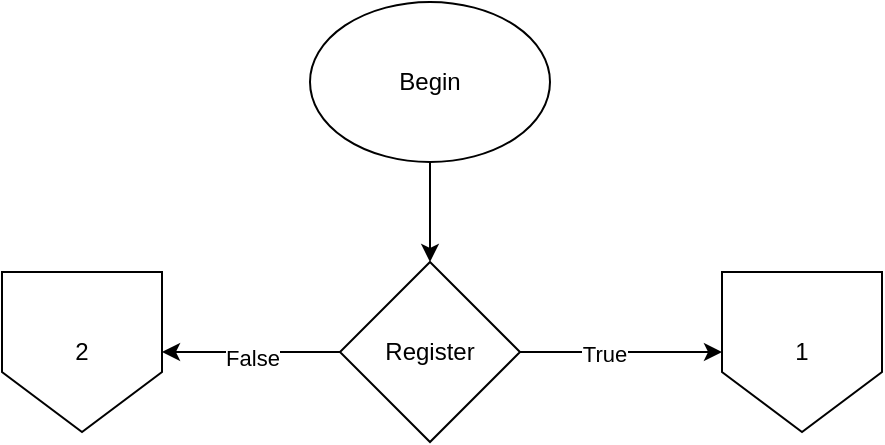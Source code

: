 <mxfile version="24.7.14" pages="4">
  <diagram name="Home" id="14ouls304oqn8meXeB7S">
    <mxGraphModel dx="1372" dy="820" grid="1" gridSize="10" guides="1" tooltips="1" connect="1" arrows="1" fold="1" page="1" pageScale="1" pageWidth="827" pageHeight="1169" math="0" shadow="0">
      <root>
        <mxCell id="0" />
        <mxCell id="1" parent="0" />
        <mxCell id="mM7N1gJTT3vT-ZBSGrRl-6" value="" style="edgeStyle=orthogonalEdgeStyle;rounded=0;orthogonalLoop=1;jettySize=auto;html=1;" parent="1" source="mM7N1gJTT3vT-ZBSGrRl-1" target="mM7N1gJTT3vT-ZBSGrRl-4" edge="1">
          <mxGeometry relative="1" as="geometry" />
        </mxCell>
        <mxCell id="mM7N1gJTT3vT-ZBSGrRl-1" value="Begin" style="ellipse;whiteSpace=wrap;html=1;" parent="1" vertex="1">
          <mxGeometry x="354" y="30" width="120" height="80" as="geometry" />
        </mxCell>
        <mxCell id="mM7N1gJTT3vT-ZBSGrRl-13" value="" style="edgeStyle=orthogonalEdgeStyle;rounded=0;orthogonalLoop=1;jettySize=auto;html=1;" parent="1" source="mM7N1gJTT3vT-ZBSGrRl-4" target="mM7N1gJTT3vT-ZBSGrRl-7" edge="1">
          <mxGeometry relative="1" as="geometry" />
        </mxCell>
        <mxCell id="hh8kq7U29cbinEG50e-f-1" value="False" style="edgeLabel;html=1;align=center;verticalAlign=middle;resizable=0;points=[];" parent="mM7N1gJTT3vT-ZBSGrRl-13" vertex="1" connectable="0">
          <mxGeometry x="0.004" y="3" relative="1" as="geometry">
            <mxPoint as="offset" />
          </mxGeometry>
        </mxCell>
        <mxCell id="mM7N1gJTT3vT-ZBSGrRl-14" value="" style="edgeStyle=orthogonalEdgeStyle;rounded=0;orthogonalLoop=1;jettySize=auto;html=1;" parent="1" source="mM7N1gJTT3vT-ZBSGrRl-4" target="mM7N1gJTT3vT-ZBSGrRl-8" edge="1">
          <mxGeometry relative="1" as="geometry" />
        </mxCell>
        <mxCell id="hh8kq7U29cbinEG50e-f-2" value="True" style="edgeLabel;html=1;align=center;verticalAlign=middle;resizable=0;points=[];" parent="mM7N1gJTT3vT-ZBSGrRl-14" vertex="1" connectable="0">
          <mxGeometry x="-0.17" y="-1" relative="1" as="geometry">
            <mxPoint as="offset" />
          </mxGeometry>
        </mxCell>
        <mxCell id="mM7N1gJTT3vT-ZBSGrRl-4" value="Register" style="rhombus;whiteSpace=wrap;html=1;" parent="1" vertex="1">
          <mxGeometry x="369" y="160" width="90" height="90" as="geometry" />
        </mxCell>
        <mxCell id="mM7N1gJTT3vT-ZBSGrRl-7" value="2" style="shape=offPageConnector;whiteSpace=wrap;html=1;" parent="1" vertex="1">
          <mxGeometry x="200" y="165" width="80" height="80" as="geometry" />
        </mxCell>
        <mxCell id="mM7N1gJTT3vT-ZBSGrRl-8" value="1" style="shape=offPageConnector;whiteSpace=wrap;html=1;" parent="1" vertex="1">
          <mxGeometry x="560" y="165" width="80" height="80" as="geometry" />
        </mxCell>
      </root>
    </mxGraphModel>
  </diagram>
  <diagram id="oDFjtYayFT5eq8xOY4nx" name="1 Register">
    <mxGraphModel dx="1143" dy="683" grid="1" gridSize="10" guides="1" tooltips="1" connect="1" arrows="1" fold="1" page="1" pageScale="1" pageWidth="827" pageHeight="1169" math="0" shadow="0">
      <root>
        <mxCell id="0" />
        <mxCell id="1" parent="0" />
        <mxCell id="TjQZvMsEXXk0zm0HdSpj-4" value="" style="edgeStyle=orthogonalEdgeStyle;rounded=0;orthogonalLoop=1;jettySize=auto;html=1;" parent="1" source="TjQZvMsEXXk0zm0HdSpj-1" target="TjQZvMsEXXk0zm0HdSpj-2" edge="1">
          <mxGeometry relative="1" as="geometry" />
        </mxCell>
        <mxCell id="TjQZvMsEXXk0zm0HdSpj-1" value="1" style="shape=offPageConnector;whiteSpace=wrap;html=1;" parent="1" vertex="1">
          <mxGeometry x="374" y="40" width="80" height="80" as="geometry" />
        </mxCell>
        <mxCell id="TjQZvMsEXXk0zm0HdSpj-9" value="" style="edgeStyle=orthogonalEdgeStyle;rounded=0;orthogonalLoop=1;jettySize=auto;html=1;" parent="1" source="TjQZvMsEXXk0zm0HdSpj-2" target="TjQZvMsEXXk0zm0HdSpj-7" edge="1">
          <mxGeometry relative="1" as="geometry" />
        </mxCell>
        <mxCell id="TjQZvMsEXXk0zm0HdSpj-2" value="Get data&lt;div&gt;user id, email,&lt;/div&gt;&lt;div&gt;&lt;span style=&quot;background-color: initial;&quot;&gt;password, re-password&lt;/span&gt;&lt;/div&gt;" style="shape=parallelogram;perimeter=parallelogramPerimeter;whiteSpace=wrap;html=1;fixedSize=1;" parent="1" vertex="1">
          <mxGeometry x="328" y="160" width="171" height="60" as="geometry" />
        </mxCell>
        <mxCell id="OsTYlCVyohexOXfW73KU-2" value="" style="edgeStyle=orthogonalEdgeStyle;rounded=0;orthogonalLoop=1;jettySize=auto;html=1;" parent="1" source="TjQZvMsEXXk0zm0HdSpj-5" target="OsTYlCVyohexOXfW73KU-1" edge="1">
          <mxGeometry relative="1" as="geometry" />
        </mxCell>
        <mxCell id="TjQZvMsEXXk0zm0HdSpj-5" value="Create data&lt;div&gt;Set data in database&lt;/div&gt;" style="rounded=0;whiteSpace=wrap;html=1;" parent="1" vertex="1">
          <mxGeometry x="354" y="510" width="120" height="60" as="geometry" />
        </mxCell>
        <mxCell id="TjQZvMsEXXk0zm0HdSpj-10" value="" style="edgeStyle=orthogonalEdgeStyle;rounded=0;orthogonalLoop=1;jettySize=auto;html=1;" parent="1" source="TjQZvMsEXXk0zm0HdSpj-7" target="TjQZvMsEXXk0zm0HdSpj-8" edge="1">
          <mxGeometry relative="1" as="geometry" />
        </mxCell>
        <mxCell id="TjQZvMsEXXk0zm0HdSpj-18" value="True" style="edgeLabel;html=1;align=center;verticalAlign=middle;resizable=0;points=[];" parent="TjQZvMsEXXk0zm0HdSpj-10" vertex="1" connectable="0">
          <mxGeometry x="-0.514" y="3" relative="1" as="geometry">
            <mxPoint as="offset" />
          </mxGeometry>
        </mxCell>
        <mxCell id="TjQZvMsEXXk0zm0HdSpj-19" value="" style="edgeStyle=orthogonalEdgeStyle;rounded=0;orthogonalLoop=1;jettySize=auto;html=1;" parent="1" source="TjQZvMsEXXk0zm0HdSpj-7" target="TjQZvMsEXXk0zm0HdSpj-5" edge="1">
          <mxGeometry relative="1" as="geometry" />
        </mxCell>
        <mxCell id="TjQZvMsEXXk0zm0HdSpj-20" value="False" style="edgeLabel;html=1;align=center;verticalAlign=middle;resizable=0;points=[];" parent="TjQZvMsEXXk0zm0HdSpj-19" vertex="1" connectable="0">
          <mxGeometry x="-0.057" y="4" relative="1" as="geometry">
            <mxPoint as="offset" />
          </mxGeometry>
        </mxCell>
        <mxCell id="TjQZvMsEXXk0zm0HdSpj-7" value="If user id is empty or&lt;div&gt;email is empty&amp;nbsp;&lt;span style=&quot;background-color: initial;&quot;&gt;or&lt;/span&gt;&lt;/div&gt;&lt;div&gt;&lt;span style=&quot;background-color: initial;&quot;&gt;password&amp;nbsp;&lt;/span&gt;&lt;span style=&quot;background-color: initial;&quot;&gt;is empty&amp;nbsp;&lt;/span&gt;&lt;span style=&quot;background-color: initial;&quot;&gt;or&lt;/span&gt;&lt;/div&gt;&lt;div&gt;&lt;span style=&quot;background-color: initial;&quot;&gt;re-password&amp;nbsp;&lt;/span&gt;&lt;span style=&quot;background-color: initial;&quot;&gt;is empty&amp;nbsp;&lt;/span&gt;&lt;span style=&quot;background-color: initial;&quot;&gt;or&lt;/span&gt;&lt;/div&gt;&lt;div&gt;&lt;span style=&quot;background-color: initial;&quot;&gt;password and re-password&lt;/span&gt;&lt;/div&gt;&lt;div&gt;&lt;span style=&quot;background-color: initial;&quot;&gt;is not matched&lt;br&gt;&lt;/span&gt;&lt;/div&gt;" style="rhombus;whiteSpace=wrap;html=1;" parent="1" vertex="1">
          <mxGeometry x="292" y="270" width="244" height="170" as="geometry" />
        </mxCell>
        <mxCell id="TjQZvMsEXXk0zm0HdSpj-17" value="" style="edgeStyle=orthogonalEdgeStyle;rounded=0;orthogonalLoop=1;jettySize=auto;html=1;" parent="1" source="TjQZvMsEXXk0zm0HdSpj-8" target="TjQZvMsEXXk0zm0HdSpj-2" edge="1">
          <mxGeometry relative="1" as="geometry" />
        </mxCell>
        <mxCell id="TjQZvMsEXXk0zm0HdSpj-8" value="Alert user to check data" style="shape=display;whiteSpace=wrap;html=1;" parent="1" vertex="1">
          <mxGeometry x="100" y="157.5" width="180" height="65" as="geometry" />
        </mxCell>
        <mxCell id="OsTYlCVyohexOXfW73KU-1" value="2" style="shape=offPageConnector;whiteSpace=wrap;html=1;" parent="1" vertex="1">
          <mxGeometry x="374" y="600" width="80" height="80" as="geometry" />
        </mxCell>
      </root>
    </mxGraphModel>
  </diagram>
  <diagram id="6Ysj3Kcsd4LHna5A1Alk" name="2 Login">
    <mxGraphModel dx="1372" dy="820" grid="1" gridSize="10" guides="1" tooltips="1" connect="1" arrows="1" fold="1" page="1" pageScale="1" pageWidth="827" pageHeight="1169" math="0" shadow="0">
      <root>
        <mxCell id="0" />
        <mxCell id="1" parent="0" />
        <mxCell id="lCOMRUSbNW63M5e8ykPP-4" value="" style="edgeStyle=orthogonalEdgeStyle;rounded=0;orthogonalLoop=1;jettySize=auto;html=1;" parent="1" source="-FCM_u_fR4y-08uGpL9j-2" target="lCOMRUSbNW63M5e8ykPP-2" edge="1">
          <mxGeometry relative="1" as="geometry" />
        </mxCell>
        <mxCell id="-FCM_u_fR4y-08uGpL9j-2" value="2" style="shape=offPageConnector;whiteSpace=wrap;html=1;" parent="1" vertex="1">
          <mxGeometry x="374" y="40" width="80" height="80" as="geometry" />
        </mxCell>
        <mxCell id="EGNvUChhHwNNpgVIsFBF-31" value="" style="edgeStyle=orthogonalEdgeStyle;rounded=0;orthogonalLoop=1;jettySize=auto;html=1;" parent="1" source="EGNvUChhHwNNpgVIsFBF-2" target="EGNvUChhHwNNpgVIsFBF-3" edge="1">
          <mxGeometry relative="1" as="geometry" />
        </mxCell>
        <mxCell id="EGNvUChhHwNNpgVIsFBF-34" value="False" style="edgeLabel;html=1;align=center;verticalAlign=middle;resizable=0;points=[];" parent="EGNvUChhHwNNpgVIsFBF-31" vertex="1" connectable="0">
          <mxGeometry x="-0.381" y="2" relative="1" as="geometry">
            <mxPoint as="offset" />
          </mxGeometry>
        </mxCell>
        <mxCell id="EGNvUChhHwNNpgVIsFBF-38" value="" style="edgeStyle=orthogonalEdgeStyle;rounded=0;orthogonalLoop=1;jettySize=auto;html=1;" parent="1" source="EGNvUChhHwNNpgVIsFBF-2" target="EGNvUChhHwNNpgVIsFBF-37" edge="1">
          <mxGeometry relative="1" as="geometry" />
        </mxCell>
        <mxCell id="EGNvUChhHwNNpgVIsFBF-39" value="True" style="edgeLabel;html=1;align=center;verticalAlign=middle;resizable=0;points=[];" parent="EGNvUChhHwNNpgVIsFBF-38" vertex="1" connectable="0">
          <mxGeometry x="0.111" y="1" relative="1" as="geometry">
            <mxPoint as="offset" />
          </mxGeometry>
        </mxCell>
        <mxCell id="EGNvUChhHwNNpgVIsFBF-2" value="&lt;br&gt;Have more&amp;nbsp;&lt;div&gt;than 5&amp;nbsp;&lt;/div&gt;&lt;div&gt;attempts&lt;br&gt;&lt;br&gt;&lt;/div&gt;" style="rhombus;whiteSpace=wrap;html=1;" parent="1" vertex="1">
          <mxGeometry x="335" y="360" width="157" height="112" as="geometry" />
        </mxCell>
        <mxCell id="EGNvUChhHwNNpgVIsFBF-32" value="" style="edgeStyle=orthogonalEdgeStyle;rounded=0;orthogonalLoop=1;jettySize=auto;html=1;" parent="1" source="EGNvUChhHwNNpgVIsFBF-3" target="EGNvUChhHwNNpgVIsFBF-4" edge="1">
          <mxGeometry relative="1" as="geometry" />
        </mxCell>
        <mxCell id="EGNvUChhHwNNpgVIsFBF-35" value="True" style="edgeLabel;html=1;align=center;verticalAlign=middle;resizable=0;points=[];" parent="EGNvUChhHwNNpgVIsFBF-32" vertex="1" connectable="0">
          <mxGeometry x="-0.145" y="-1" relative="1" as="geometry">
            <mxPoint as="offset" />
          </mxGeometry>
        </mxCell>
        <mxCell id="EGNvUChhHwNNpgVIsFBF-43" value="" style="edgeStyle=orthogonalEdgeStyle;rounded=0;orthogonalLoop=1;jettySize=auto;html=1;" parent="1" source="EGNvUChhHwNNpgVIsFBF-3" target="EGNvUChhHwNNpgVIsFBF-40" edge="1">
          <mxGeometry relative="1" as="geometry" />
        </mxCell>
        <mxCell id="1Jrs2Z_aNGUjOoK22Sqn-16" value="False" style="edgeLabel;html=1;align=center;verticalAlign=middle;resizable=0;points=[];" parent="EGNvUChhHwNNpgVIsFBF-43" vertex="1" connectable="0">
          <mxGeometry x="0.004" y="-1" relative="1" as="geometry">
            <mxPoint as="offset" />
          </mxGeometry>
        </mxCell>
        <mxCell id="EGNvUChhHwNNpgVIsFBF-3" value="&lt;div&gt;Does user id exit&lt;/div&gt;" style="rhombus;whiteSpace=wrap;html=1;" parent="1" vertex="1">
          <mxGeometry x="335" y="510" width="157" height="112" as="geometry" />
        </mxCell>
        <mxCell id="EGNvUChhHwNNpgVIsFBF-33" value="" style="edgeStyle=orthogonalEdgeStyle;rounded=0;orthogonalLoop=1;jettySize=auto;html=1;" parent="1" source="EGNvUChhHwNNpgVIsFBF-4" edge="1">
          <mxGeometry relative="1" as="geometry">
            <mxPoint x="414.0" y="850" as="targetPoint" />
          </mxGeometry>
        </mxCell>
        <mxCell id="EGNvUChhHwNNpgVIsFBF-36" value="True" style="edgeLabel;html=1;align=center;verticalAlign=middle;resizable=0;points=[];" parent="EGNvUChhHwNNpgVIsFBF-33" vertex="1" connectable="0">
          <mxGeometry x="-0.414" y="-2" relative="1" as="geometry">
            <mxPoint as="offset" />
          </mxGeometry>
        </mxCell>
        <mxCell id="EGNvUChhHwNNpgVIsFBF-44" value="" style="edgeStyle=orthogonalEdgeStyle;rounded=0;orthogonalLoop=1;jettySize=auto;html=1;" parent="1" source="EGNvUChhHwNNpgVIsFBF-4" target="EGNvUChhHwNNpgVIsFBF-41" edge="1">
          <mxGeometry relative="1" as="geometry" />
        </mxCell>
        <mxCell id="1Jrs2Z_aNGUjOoK22Sqn-17" value="False" style="edgeLabel;html=1;align=center;verticalAlign=middle;resizable=0;points=[];" parent="EGNvUChhHwNNpgVIsFBF-44" vertex="1" connectable="0">
          <mxGeometry x="0.057" y="-1" relative="1" as="geometry">
            <mxPoint as="offset" />
          </mxGeometry>
        </mxCell>
        <mxCell id="EGNvUChhHwNNpgVIsFBF-4" value="&lt;div&gt;Does password match&lt;/div&gt;&lt;div&gt;user id&lt;/div&gt;" style="rhombus;whiteSpace=wrap;html=1;" parent="1" vertex="1">
          <mxGeometry x="335.5" y="680" width="157" height="112" as="geometry" />
        </mxCell>
        <mxCell id="EGNvUChhHwNNpgVIsFBF-37" value="Lock account and Display alert" style="rounded=0;whiteSpace=wrap;html=1;" parent="1" vertex="1">
          <mxGeometry x="160" y="386" width="120" height="60" as="geometry" />
        </mxCell>
        <mxCell id="41LwwCZb1NcT4uNRcfcN-3" value="" style="edgeStyle=orthogonalEdgeStyle;rounded=0;orthogonalLoop=1;jettySize=auto;html=1;" parent="1" source="EGNvUChhHwNNpgVIsFBF-40" target="41LwwCZb1NcT4uNRcfcN-2" edge="1">
          <mxGeometry relative="1" as="geometry" />
        </mxCell>
        <mxCell id="EGNvUChhHwNNpgVIsFBF-40" value="Display error,&lt;div&gt;Give register link&lt;/div&gt;" style="rounded=0;whiteSpace=wrap;html=1;" parent="1" vertex="1">
          <mxGeometry x="160" y="536" width="120" height="60" as="geometry" />
        </mxCell>
        <mxCell id="1Jrs2Z_aNGUjOoK22Sqn-15" style="edgeStyle=orthogonalEdgeStyle;rounded=0;orthogonalLoop=1;jettySize=auto;html=1;entryX=0;entryY=0.5;entryDx=0;entryDy=0;" parent="1" source="EGNvUChhHwNNpgVIsFBF-41" target="lCOMRUSbNW63M5e8ykPP-2" edge="1">
          <mxGeometry relative="1" as="geometry">
            <Array as="points">
              <mxPoint x="110" y="736" />
              <mxPoint x="110" y="190" />
            </Array>
          </mxGeometry>
        </mxCell>
        <mxCell id="EGNvUChhHwNNpgVIsFBF-41" value="Display password&lt;div&gt;does not match&lt;br&gt;&lt;/div&gt;" style="rounded=0;whiteSpace=wrap;html=1;" parent="1" vertex="1">
          <mxGeometry x="160" y="706" width="120" height="60" as="geometry" />
        </mxCell>
        <mxCell id="41LwwCZb1NcT4uNRcfcN-2" value="1" style="shape=offPageConnector;whiteSpace=wrap;html=1;" parent="1" vertex="1">
          <mxGeometry x="190" y="460" width="60" height="52" as="geometry" />
        </mxCell>
        <mxCell id="1Jrs2Z_aNGUjOoK22Sqn-18" value="" style="edgeStyle=orthogonalEdgeStyle;rounded=0;orthogonalLoop=1;jettySize=auto;html=1;" parent="1" source="lCOMRUSbNW63M5e8ykPP-2" target="1Jrs2Z_aNGUjOoK22Sqn-1" edge="1">
          <mxGeometry relative="1" as="geometry" />
        </mxCell>
        <mxCell id="lCOMRUSbNW63M5e8ykPP-2" value="Get user id&lt;div&gt;and&lt;div&gt;password&lt;/div&gt;&lt;/div&gt;" style="shape=parallelogram;perimeter=parallelogramPerimeter;whiteSpace=wrap;html=1;fixedSize=1;" parent="1" vertex="1">
          <mxGeometry x="354" y="160" width="120" height="60" as="geometry" />
        </mxCell>
        <mxCell id="1Jrs2Z_aNGUjOoK22Sqn-19" value="" style="edgeStyle=orthogonalEdgeStyle;rounded=0;orthogonalLoop=1;jettySize=auto;html=1;" parent="1" source="1Jrs2Z_aNGUjOoK22Sqn-1" target="EGNvUChhHwNNpgVIsFBF-2" edge="1">
          <mxGeometry relative="1" as="geometry" />
        </mxCell>
        <mxCell id="1Jrs2Z_aNGUjOoK22Sqn-1" value="Login" style="whiteSpace=wrap;html=1;aspect=fixed;" parent="1" vertex="1">
          <mxGeometry x="374" y="250" width="80" height="80" as="geometry" />
        </mxCell>
        <mxCell id="wYheMnjjvryxDXabBCtx-1" value="3" style="shape=offPageConnector;whiteSpace=wrap;html=1;" parent="1" vertex="1">
          <mxGeometry x="530" y="840" width="80" height="80" as="geometry" />
        </mxCell>
        <mxCell id="uTH5zz7RHc9NGSGeIwUH-2" value="" style="edgeStyle=orthogonalEdgeStyle;rounded=0;orthogonalLoop=1;jettySize=auto;html=1;" edge="1" parent="1" source="uTH5zz7RHc9NGSGeIwUH-1" target="wYheMnjjvryxDXabBCtx-1">
          <mxGeometry relative="1" as="geometry" />
        </mxCell>
        <mxCell id="uTH5zz7RHc9NGSGeIwUH-1" value="Grant access" style="rounded=0;whiteSpace=wrap;html=1;" vertex="1" parent="1">
          <mxGeometry x="354" y="850" width="120" height="60" as="geometry" />
        </mxCell>
      </root>
    </mxGraphModel>
  </diagram>
  <diagram id="Jla34UvgdhyZ7EVjhWDj" name="3 Dashboard">
    <mxGraphModel dx="1143" dy="683" grid="1" gridSize="10" guides="1" tooltips="1" connect="1" arrows="1" fold="1" page="1" pageScale="1" pageWidth="827" pageHeight="1169" math="0" shadow="0">
      <root>
        <mxCell id="0" />
        <mxCell id="1" parent="0" />
        <mxCell id="rVXvo9-b3WHdrtRTh_N--8" value="" style="edgeStyle=orthogonalEdgeStyle;rounded=0;orthogonalLoop=1;jettySize=auto;html=1;" edge="1" parent="1" source="9q34piGnxwVsBUwb4eok-1" target="rVXvo9-b3WHdrtRTh_N--1">
          <mxGeometry relative="1" as="geometry" />
        </mxCell>
        <mxCell id="9q34piGnxwVsBUwb4eok-1" value="3" style="shape=offPageConnector;whiteSpace=wrap;html=1;" parent="1" vertex="1">
          <mxGeometry x="374" y="50" width="80" height="80" as="geometry" />
        </mxCell>
        <mxCell id="t69asO9pZRZSOTAqBW_Y-4" value="" style="edgeStyle=orthogonalEdgeStyle;rounded=0;orthogonalLoop=1;jettySize=auto;html=1;" edge="1" parent="1" source="mw8AwSV7gZqeVGYfNYGR-1" target="t69asO9pZRZSOTAqBW_Y-3">
          <mxGeometry relative="1" as="geometry" />
        </mxCell>
        <mxCell id="t69asO9pZRZSOTAqBW_Y-5" value="True" style="edgeLabel;html=1;align=center;verticalAlign=middle;resizable=0;points=[];" vertex="1" connectable="0" parent="t69asO9pZRZSOTAqBW_Y-4">
          <mxGeometry x="-0.088" y="2" relative="1" as="geometry">
            <mxPoint as="offset" />
          </mxGeometry>
        </mxCell>
        <mxCell id="mw8AwSV7gZqeVGYfNYGR-1" value="Practice" style="rhombus;whiteSpace=wrap;html=1;" parent="1" vertex="1">
          <mxGeometry x="359" y="270" width="110" height="110" as="geometry" />
        </mxCell>
        <mxCell id="t69asO9pZRZSOTAqBW_Y-19" style="edgeStyle=orthogonalEdgeStyle;rounded=0;orthogonalLoop=1;jettySize=auto;html=1;entryX=0;entryY=0.5;entryDx=0;entryDy=0;entryPerimeter=0;" edge="1" parent="1" source="t69asO9pZRZSOTAqBW_Y-3" target="rVXvo9-b3WHdrtRTh_N--1">
          <mxGeometry relative="1" as="geometry">
            <mxPoint x="354" y="200" as="targetPoint" />
            <Array as="points">
              <mxPoint x="300" y="485" />
              <mxPoint x="300" y="200" />
            </Array>
          </mxGeometry>
        </mxCell>
        <mxCell id="t69asO9pZRZSOTAqBW_Y-27" value="False" style="edgeLabel;html=1;align=center;verticalAlign=middle;resizable=0;points=[];" vertex="1" connectable="0" parent="t69asO9pZRZSOTAqBW_Y-19">
          <mxGeometry x="-0.857" y="2" relative="1" as="geometry">
            <mxPoint as="offset" />
          </mxGeometry>
        </mxCell>
        <mxCell id="t69asO9pZRZSOTAqBW_Y-29" value="" style="edgeStyle=orthogonalEdgeStyle;rounded=0;orthogonalLoop=1;jettySize=auto;html=1;" edge="1" parent="1" source="t69asO9pZRZSOTAqBW_Y-3" target="t69asO9pZRZSOTAqBW_Y-28">
          <mxGeometry relative="1" as="geometry" />
        </mxCell>
        <mxCell id="2_32tca19rUCNIoP3h-C-1" value="True" style="edgeLabel;html=1;align=center;verticalAlign=middle;resizable=0;points=[];" vertex="1" connectable="0" parent="t69asO9pZRZSOTAqBW_Y-29">
          <mxGeometry x="-0.118" relative="1" as="geometry">
            <mxPoint as="offset" />
          </mxGeometry>
        </mxCell>
        <mxCell id="t69asO9pZRZSOTAqBW_Y-3" value="Select Ai" style="rhombus;whiteSpace=wrap;html=1;" vertex="1" parent="1">
          <mxGeometry x="359" y="430" width="110" height="110" as="geometry" />
        </mxCell>
        <mxCell id="t69asO9pZRZSOTAqBW_Y-6" style="edgeStyle=orthogonalEdgeStyle;rounded=0;orthogonalLoop=1;jettySize=auto;html=1;exitX=0;exitY=0.5;exitDx=0;exitDy=0;entryX=0;entryY=0.5;entryDx=0;entryDy=0;entryPerimeter=0;" edge="1" parent="1" source="mw8AwSV7gZqeVGYfNYGR-1" target="rVXvo9-b3WHdrtRTh_N--1">
          <mxGeometry relative="1" as="geometry">
            <mxPoint x="350" y="330" as="sourcePoint" />
            <mxPoint x="354" y="200" as="targetPoint" />
            <Array as="points">
              <mxPoint x="310" y="325" />
              <mxPoint x="310" y="200" />
            </Array>
          </mxGeometry>
        </mxCell>
        <mxCell id="t69asO9pZRZSOTAqBW_Y-9" value="False" style="edgeLabel;html=1;align=center;verticalAlign=middle;resizable=0;points=[];" vertex="1" connectable="0" parent="t69asO9pZRZSOTAqBW_Y-6">
          <mxGeometry x="-0.9" y="-1" relative="1" as="geometry">
            <mxPoint x="-10" as="offset" />
          </mxGeometry>
        </mxCell>
        <mxCell id="t69asO9pZRZSOTAqBW_Y-33" style="edgeStyle=orthogonalEdgeStyle;rounded=0;orthogonalLoop=1;jettySize=auto;html=1;entryX=0;entryY=0.5;entryDx=0;entryDy=0;entryPerimeter=0;" edge="1" parent="1" source="t69asO9pZRZSOTAqBW_Y-28" target="rVXvo9-b3WHdrtRTh_N--1">
          <mxGeometry relative="1" as="geometry">
            <mxPoint x="354" y="200" as="targetPoint" />
            <Array as="points">
              <mxPoint x="290" y="610" />
              <mxPoint x="290" y="200" />
            </Array>
          </mxGeometry>
        </mxCell>
        <mxCell id="t69asO9pZRZSOTAqBW_Y-28" value="Pracetice and&amp;nbsp;&lt;div&gt;Generate process&lt;div&gt;&lt;span style=&quot;background-color: initial;&quot;&gt;Create score&lt;/span&gt;&lt;br&gt;&lt;/div&gt;&lt;/div&gt;&lt;div&gt;Insert score to Database&lt;/div&gt;" style="rounded=0;whiteSpace=wrap;html=1;" vertex="1" parent="1">
          <mxGeometry x="341" y="580" width="145" height="60" as="geometry" />
        </mxCell>
        <mxCell id="rVXvo9-b3WHdrtRTh_N--7" value="" style="edgeStyle=orthogonalEdgeStyle;rounded=0;orthogonalLoop=1;jettySize=auto;html=1;" edge="1" parent="1" source="rVXvo9-b3WHdrtRTh_N--1" target="mw8AwSV7gZqeVGYfNYGR-1">
          <mxGeometry relative="1" as="geometry" />
        </mxCell>
        <mxCell id="rVXvo9-b3WHdrtRTh_N--1" value="Dashboard" style="shape=display;whiteSpace=wrap;html=1;" vertex="1" parent="1">
          <mxGeometry x="374" y="180" width="80" height="40" as="geometry" />
        </mxCell>
      </root>
    </mxGraphModel>
  </diagram>
</mxfile>
